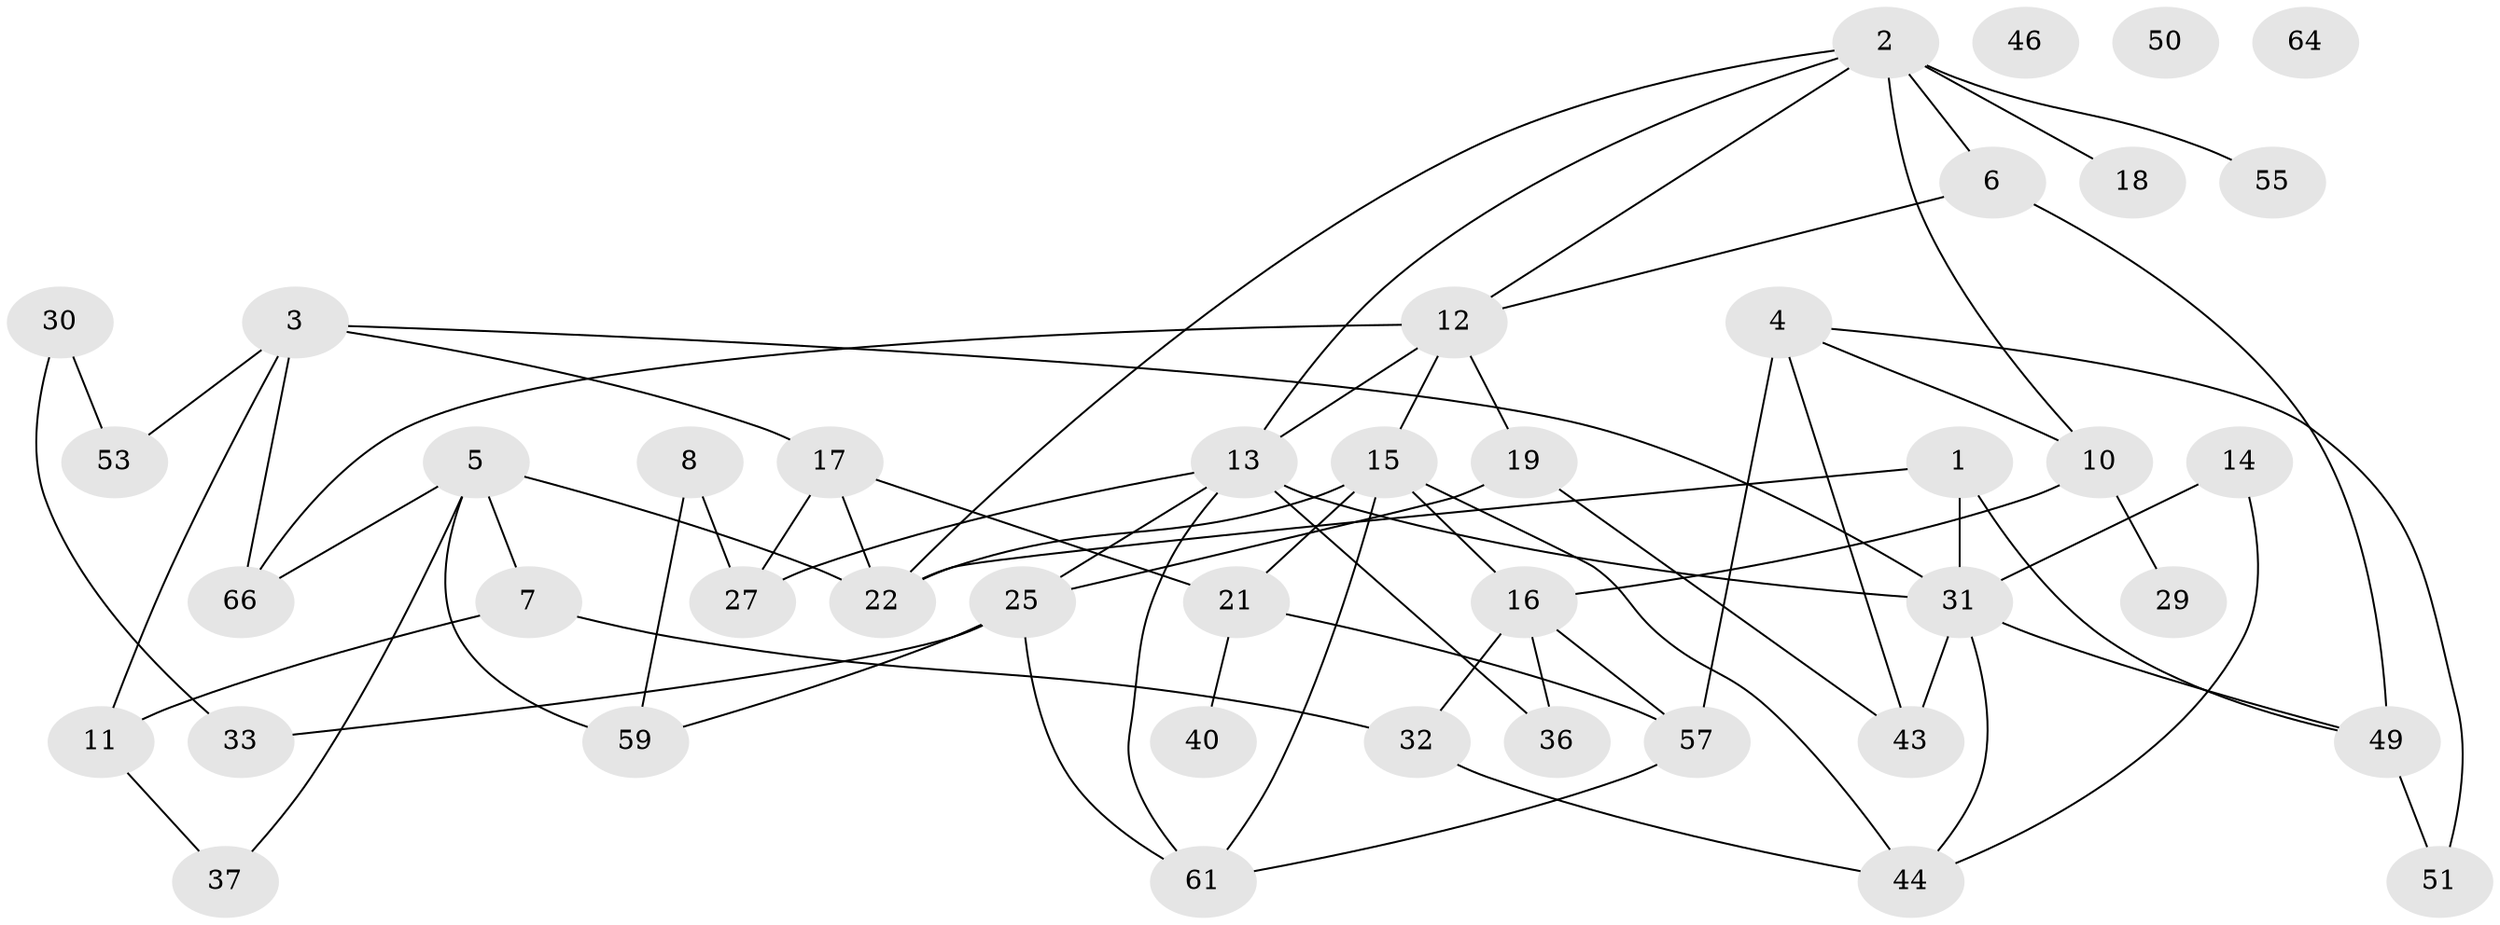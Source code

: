 // original degree distribution, {4: 0.25, 2: 0.2647058823529412, 3: 0.22058823529411764, 1: 0.11764705882352941, 5: 0.10294117647058823, 0: 0.04411764705882353}
// Generated by graph-tools (version 1.1) at 2025/41/03/06/25 10:41:21]
// undirected, 43 vertices, 70 edges
graph export_dot {
graph [start="1"]
  node [color=gray90,style=filled];
  1 [super="+26"];
  2 [super="+42"];
  3 [super="+54"];
  4 [super="+47"];
  5 [super="+23"];
  6 [super="+9"];
  7 [super="+35"];
  8 [super="+45"];
  10;
  11 [super="+39"];
  12 [super="+24"];
  13 [super="+20"];
  14;
  15 [super="+67"];
  16 [super="+65"];
  17;
  18;
  19 [super="+28"];
  21 [super="+48"];
  22 [super="+41"];
  25 [super="+34"];
  27 [super="+60"];
  29 [super="+52"];
  30 [super="+68"];
  31 [super="+56"];
  32 [super="+38"];
  33;
  36;
  37 [super="+58"];
  40;
  43;
  44 [super="+63"];
  46;
  49;
  50;
  51;
  53;
  55;
  57 [super="+62"];
  59;
  61;
  64;
  66;
  1 -- 49;
  1 -- 31;
  1 -- 22;
  2 -- 13;
  2 -- 55;
  2 -- 18;
  2 -- 6;
  2 -- 22;
  2 -- 10;
  2 -- 12;
  3 -- 17;
  3 -- 66;
  3 -- 53;
  3 -- 31;
  3 -- 11;
  4 -- 10;
  4 -- 57;
  4 -- 43;
  4 -- 51;
  5 -- 66;
  5 -- 22;
  5 -- 37;
  5 -- 59;
  5 -- 7;
  6 -- 49;
  6 -- 12;
  7 -- 32 [weight=2];
  7 -- 11;
  8 -- 59;
  8 -- 27;
  10 -- 29;
  10 -- 16;
  11 -- 37;
  12 -- 15;
  12 -- 19;
  12 -- 66;
  12 -- 13;
  13 -- 25;
  13 -- 36;
  13 -- 31;
  13 -- 61;
  13 -- 27;
  14 -- 31;
  14 -- 44;
  15 -- 16;
  15 -- 61;
  15 -- 44;
  15 -- 21;
  15 -- 22;
  16 -- 32;
  16 -- 36;
  16 -- 57;
  17 -- 22;
  17 -- 27;
  17 -- 21;
  19 -- 43;
  19 -- 25;
  21 -- 40;
  21 -- 57;
  25 -- 59;
  25 -- 61;
  25 -- 33;
  30 -- 33;
  30 -- 53;
  31 -- 43;
  31 -- 49;
  31 -- 44;
  32 -- 44;
  49 -- 51;
  57 -- 61;
}
